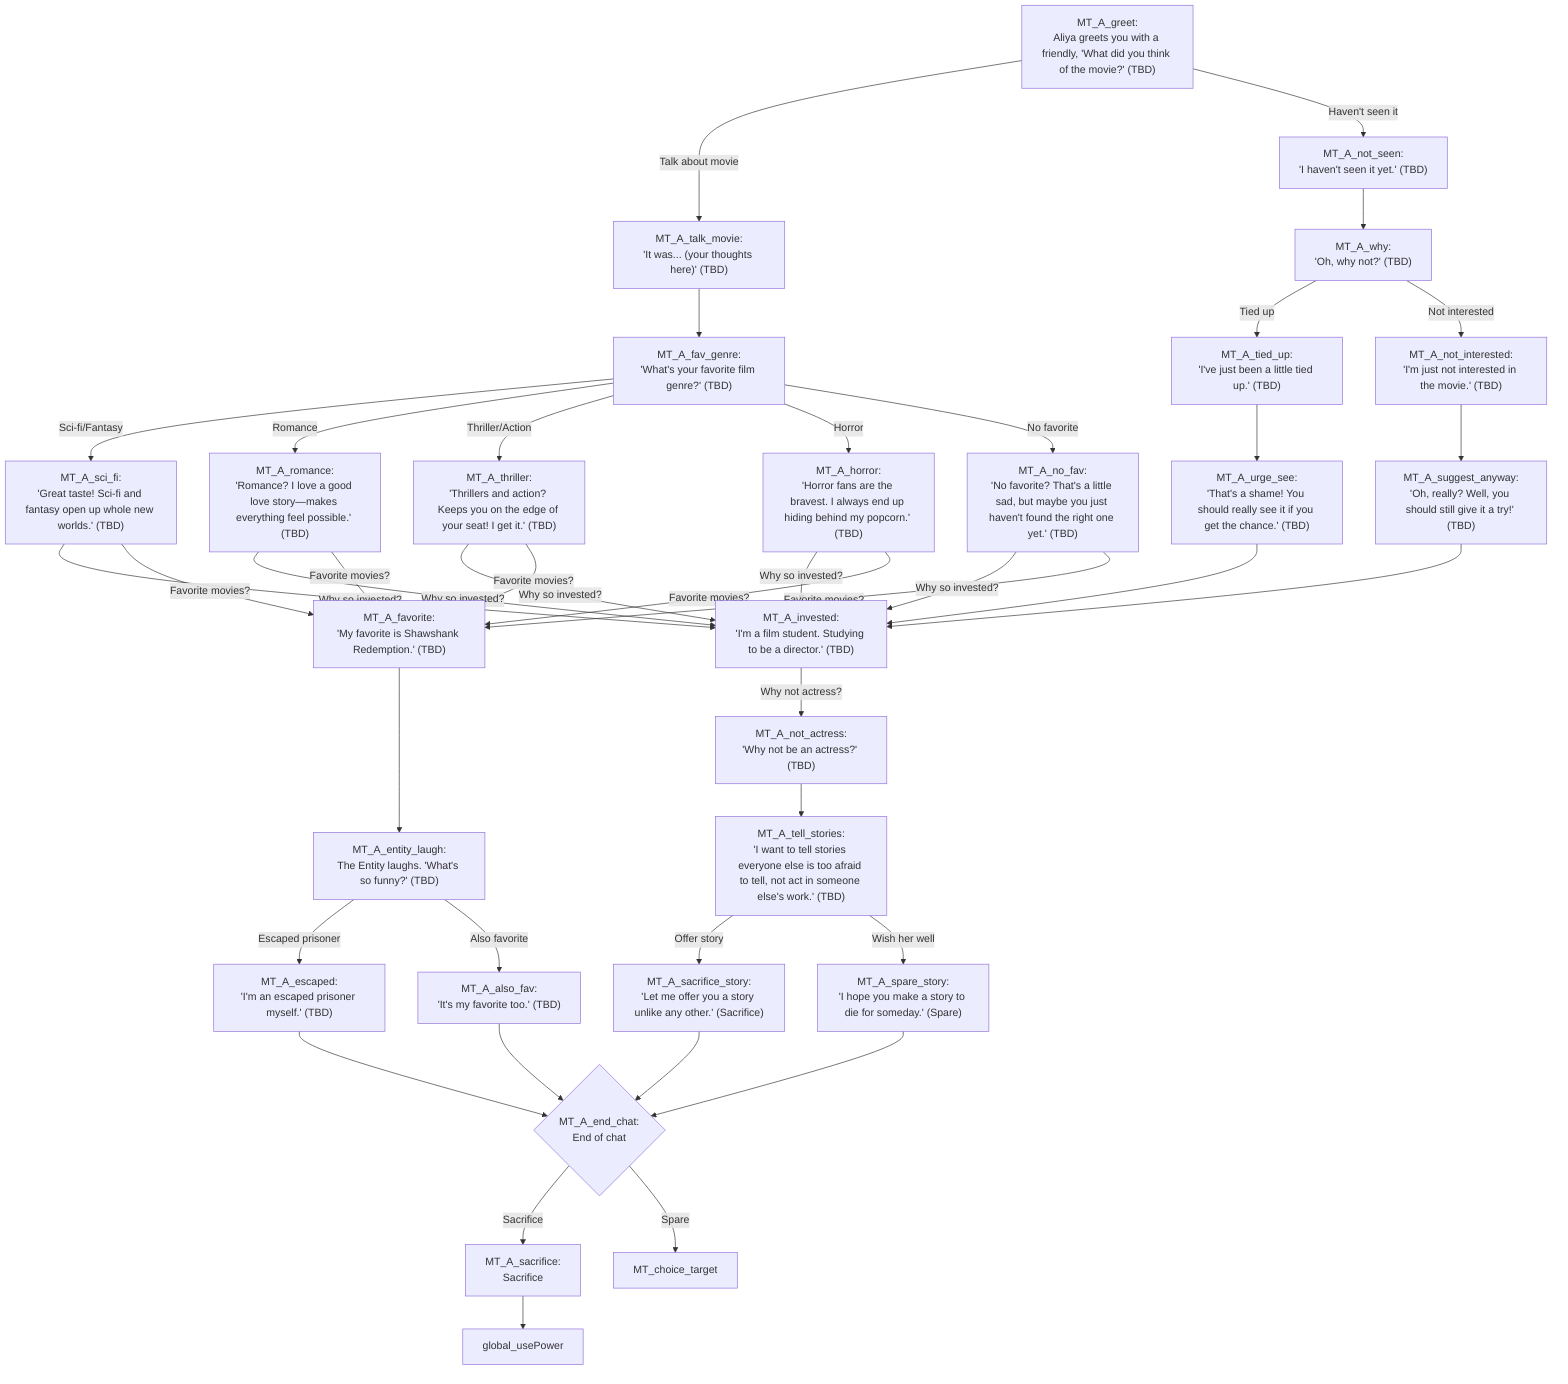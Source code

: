 flowchart TD
direction LR
MT_A_greet["MT_A_greet:<br/>Aliya greets you with a friendly, 'What did you think of the movie?' (TBD)"] -->|Talk about movie| MT_A_talk_movie
MT_A_greet -->|Haven't seen it| MT_A_not_seen
MT_A_talk_movie["MT_A_talk_movie:<br/>'It was... (your thoughts here)' (TBD)"] --> MT_A_fav_genre
MT_A_fav_genre["MT_A_fav_genre:<br/>'What's your favorite film genre?' (TBD)"] -->|Sci-fi/Fantasy| MT_A_sci_fi
MT_A_fav_genre -->|Romance| MT_A_romance
MT_A_fav_genre -->|Thriller/Action| MT_A_thriller
MT_A_fav_genre -->|Horror| MT_A_horror
MT_A_fav_genre -->|No favorite| MT_A_no_fav
MT_A_sci_fi["MT_A_sci_fi:<br/>'Great taste! Sci-fi and fantasy open up whole new worlds.' (TBD)"] -->|Why so invested?| MT_A_invested
MT_A_sci_fi -->|Favorite movies?| MT_A_favorite
MT_A_romance["MT_A_romance:<br/>'Romance? I love a good love story—makes everything feel possible.' (TBD)"] -->|Why so invested?| MT_A_invested
MT_A_romance -->|Favorite movies?| MT_A_favorite
MT_A_thriller["MT_A_thriller:<br/>'Thrillers and action? Keeps you on the edge of your seat! I get it.' (TBD)"] -->|Why so invested?| MT_A_invested
MT_A_thriller -->|Favorite movies?| MT_A_favorite
MT_A_horror["MT_A_horror:<br/>'Horror fans are the bravest. I always end up hiding behind my popcorn.' (TBD)"] -->|Why so invested?| MT_A_invested
MT_A_horror -->|Favorite movies?| MT_A_favorite
MT_A_no_fav["MT_A_no_fav:<br/>'No favorite? That's a little sad, but maybe you just haven't found the right one yet.' (TBD)"] -->|Why so invested?| MT_A_invested
MT_A_no_fav -->|Favorite movies?| MT_A_favorite
MT_A_not_seen["MT_A_not_seen:<br/>'I haven't seen it yet.' (TBD)"] --> MT_A_why
MT_A_why["MT_A_why:<br/>'Oh, why not?' (TBD)"] -->|Tied up| MT_A_tied_up
MT_A_why -->|Not interested| MT_A_not_interested
MT_A_tied_up["MT_A_tied_up:<br/>'I've just been a little tied up.' (TBD)"] --> MT_A_urge_see
MT_A_urge_see["MT_A_urge_see:<br/>'That's a shame! You should really see it if you get the chance.' (TBD)"] --> MT_A_invested
MT_A_not_interested["MT_A_not_interested:<br/>'I'm just not interested in the movie.' (TBD)"] --> MT_A_suggest_anyway
MT_A_suggest_anyway["MT_A_suggest_anyway:<br/>'Oh, really? Well, you should still give it a try!' (TBD)"] --> MT_A_invested
MT_A_invested["MT_A_invested:<br/>'I'm a film student. Studying to be a director.' (TBD)"] -->|Why not actress?| MT_A_not_actress
MT_A_not_actress["MT_A_not_actress:<br/>'Why not be an actress?' (TBD)"] --> MT_A_tell_stories
MT_A_tell_stories["MT_A_tell_stories:<br/>'I want to tell stories everyone else is too afraid to tell, not act in someone else's work.' (TBD)"] -->|Offer story| MT_A_sacrifice_story
MT_A_tell_stories -->|Wish her well| MT_A_spare_story
MT_A_sacrifice_story["MT_A_sacrifice_story:<br/>'Let me offer you a story unlike any other.' (Sacrifice)"] --> MT_A_end_chat
MT_A_spare_story["MT_A_spare_story:<br/>'I hope you make a story to die for someday.' (Spare)"] --> MT_A_end_chat
MT_A_favorite["MT_A_favorite:<br/>'My favorite is Shawshank Redemption.' (TBD)"] --> MT_A_entity_laugh
MT_A_entity_laugh["MT_A_entity_laugh:<br/>The Entity laughs. 'What's so funny?' (TBD)"] -->|Escaped prisoner| MT_A_escaped
MT_A_entity_laugh -->|Also favorite| MT_A_also_fav
MT_A_escaped["MT_A_escaped:<br/>'I'm an escaped prisoner myself.' (TBD)"] --> MT_A_end_chat
MT_A_also_fav["MT_A_also_fav:<br/>'It's my favorite too.' (TBD)"] --> MT_A_end_chat
MT_A_end_chat{"MT_A_end_chat:<br/>End of chat"} -->|Sacrifice| MT_A_sacrifice
MT_A_end_chat -->|Spare| MT_choice_target
MT_A_sacrifice["MT_A_sacrifice:<br/>Sacrifice"] --> global_usePower